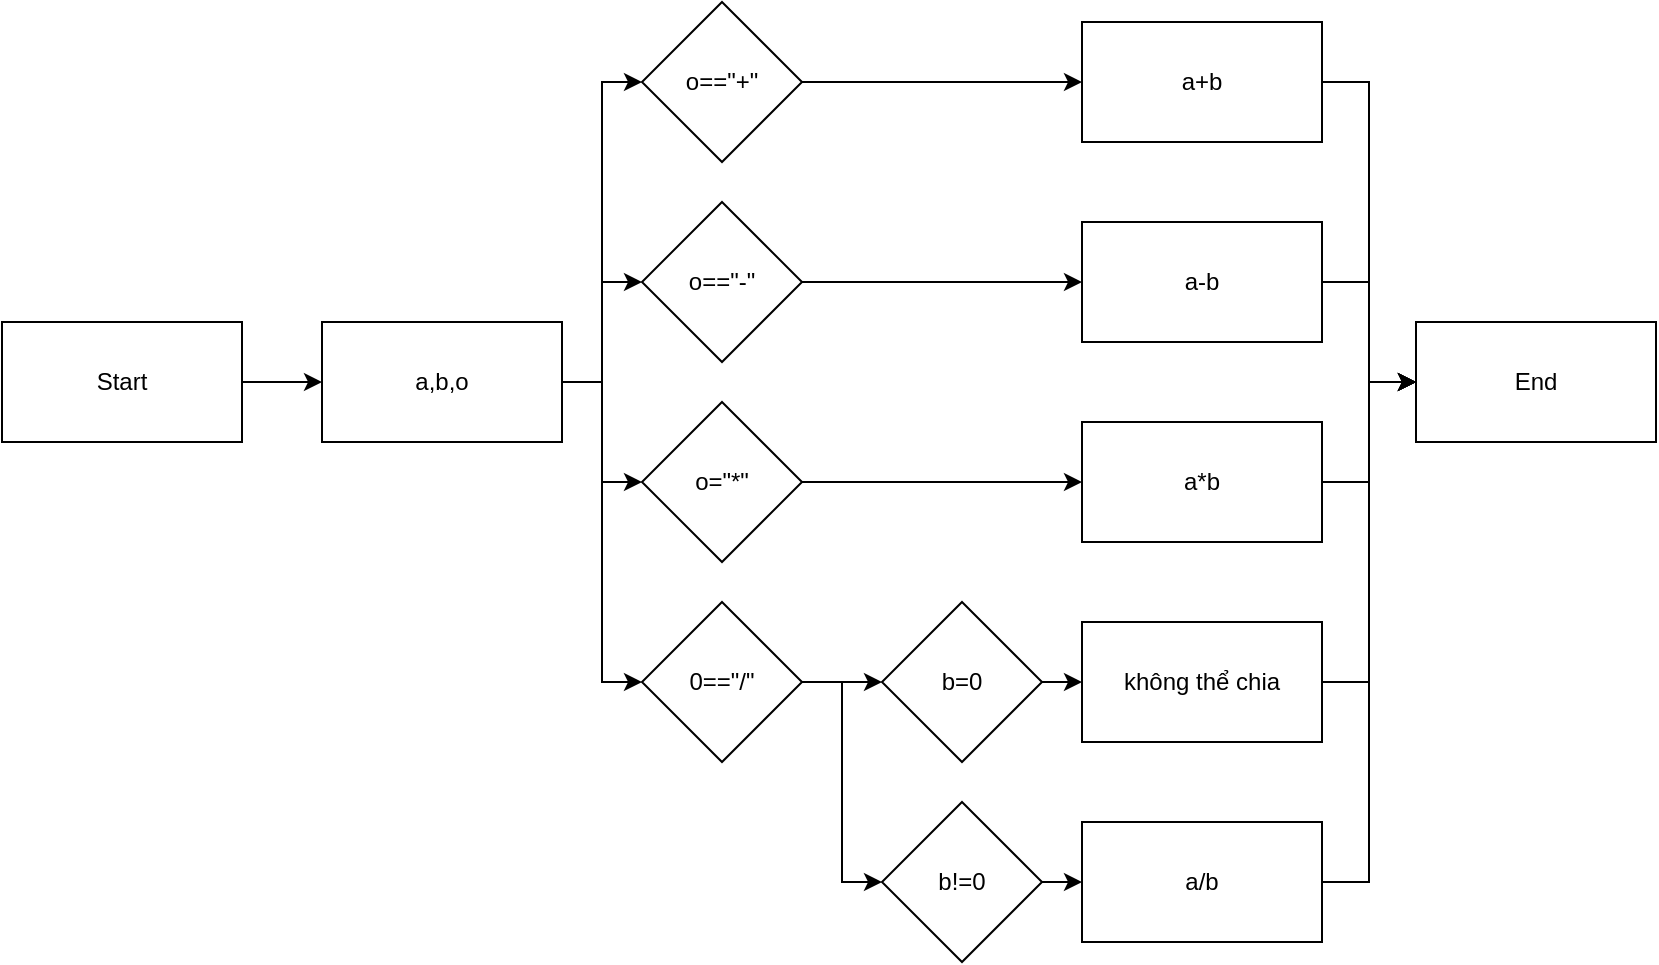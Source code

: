 <mxfile version="25.0.3">
  <diagram name="Trang-1" id="wsgvdCu0Z_zbOvhUKjBc">
    <mxGraphModel dx="880" dy="468" grid="1" gridSize="10" guides="1" tooltips="1" connect="1" arrows="1" fold="1" page="1" pageScale="1" pageWidth="827" pageHeight="1169" math="0" shadow="0">
      <root>
        <mxCell id="0" />
        <mxCell id="1" parent="0" />
        <mxCell id="bX9UNvuGpJoQYGYEXFOM-18" style="edgeStyle=orthogonalEdgeStyle;rounded=0;orthogonalLoop=1;jettySize=auto;html=1;exitX=1;exitY=0.5;exitDx=0;exitDy=0;entryX=0;entryY=0.5;entryDx=0;entryDy=0;" edge="1" parent="1" source="bX9UNvuGpJoQYGYEXFOM-1" target="bX9UNvuGpJoQYGYEXFOM-2">
          <mxGeometry relative="1" as="geometry" />
        </mxCell>
        <mxCell id="bX9UNvuGpJoQYGYEXFOM-1" value="Start" style="rounded=0;whiteSpace=wrap;html=1;" vertex="1" parent="1">
          <mxGeometry y="200" width="120" height="60" as="geometry" />
        </mxCell>
        <mxCell id="bX9UNvuGpJoQYGYEXFOM-19" style="edgeStyle=orthogonalEdgeStyle;rounded=0;orthogonalLoop=1;jettySize=auto;html=1;exitX=1;exitY=0.5;exitDx=0;exitDy=0;entryX=0;entryY=0.5;entryDx=0;entryDy=0;" edge="1" parent="1" source="bX9UNvuGpJoQYGYEXFOM-2" target="bX9UNvuGpJoQYGYEXFOM-5">
          <mxGeometry relative="1" as="geometry" />
        </mxCell>
        <mxCell id="bX9UNvuGpJoQYGYEXFOM-20" style="edgeStyle=orthogonalEdgeStyle;rounded=0;orthogonalLoop=1;jettySize=auto;html=1;exitX=1;exitY=0.5;exitDx=0;exitDy=0;entryX=0;entryY=0.5;entryDx=0;entryDy=0;" edge="1" parent="1" source="bX9UNvuGpJoQYGYEXFOM-2" target="bX9UNvuGpJoQYGYEXFOM-4">
          <mxGeometry relative="1" as="geometry" />
        </mxCell>
        <mxCell id="bX9UNvuGpJoQYGYEXFOM-21" style="edgeStyle=orthogonalEdgeStyle;rounded=0;orthogonalLoop=1;jettySize=auto;html=1;exitX=1;exitY=0.5;exitDx=0;exitDy=0;entryX=0;entryY=0.5;entryDx=0;entryDy=0;" edge="1" parent="1" source="bX9UNvuGpJoQYGYEXFOM-2" target="bX9UNvuGpJoQYGYEXFOM-7">
          <mxGeometry relative="1" as="geometry" />
        </mxCell>
        <mxCell id="bX9UNvuGpJoQYGYEXFOM-22" style="edgeStyle=orthogonalEdgeStyle;rounded=0;orthogonalLoop=1;jettySize=auto;html=1;exitX=1;exitY=0.5;exitDx=0;exitDy=0;entryX=0;entryY=0.5;entryDx=0;entryDy=0;" edge="1" parent="1" source="bX9UNvuGpJoQYGYEXFOM-2" target="bX9UNvuGpJoQYGYEXFOM-6">
          <mxGeometry relative="1" as="geometry" />
        </mxCell>
        <mxCell id="bX9UNvuGpJoQYGYEXFOM-2" value="a,b,o" style="rounded=0;whiteSpace=wrap;html=1;" vertex="1" parent="1">
          <mxGeometry x="160" y="200" width="120" height="60" as="geometry" />
        </mxCell>
        <mxCell id="bX9UNvuGpJoQYGYEXFOM-24" style="edgeStyle=orthogonalEdgeStyle;rounded=0;orthogonalLoop=1;jettySize=auto;html=1;exitX=1;exitY=0.5;exitDx=0;exitDy=0;entryX=0;entryY=0.5;entryDx=0;entryDy=0;" edge="1" parent="1" source="bX9UNvuGpJoQYGYEXFOM-4" target="bX9UNvuGpJoQYGYEXFOM-11">
          <mxGeometry relative="1" as="geometry" />
        </mxCell>
        <mxCell id="bX9UNvuGpJoQYGYEXFOM-4" value="o==&quot;-&quot;" style="rhombus;whiteSpace=wrap;html=1;" vertex="1" parent="1">
          <mxGeometry x="320" y="140" width="80" height="80" as="geometry" />
        </mxCell>
        <mxCell id="bX9UNvuGpJoQYGYEXFOM-23" style="edgeStyle=orthogonalEdgeStyle;rounded=0;orthogonalLoop=1;jettySize=auto;html=1;exitX=1;exitY=0.5;exitDx=0;exitDy=0;" edge="1" parent="1" source="bX9UNvuGpJoQYGYEXFOM-5" target="bX9UNvuGpJoQYGYEXFOM-10">
          <mxGeometry relative="1" as="geometry" />
        </mxCell>
        <mxCell id="bX9UNvuGpJoQYGYEXFOM-5" value="o==&quot;+&quot;" style="rhombus;whiteSpace=wrap;html=1;" vertex="1" parent="1">
          <mxGeometry x="320" y="40" width="80" height="80" as="geometry" />
        </mxCell>
        <mxCell id="bX9UNvuGpJoQYGYEXFOM-26" style="edgeStyle=orthogonalEdgeStyle;rounded=0;orthogonalLoop=1;jettySize=auto;html=1;exitX=1;exitY=0.5;exitDx=0;exitDy=0;entryX=0;entryY=0.5;entryDx=0;entryDy=0;" edge="1" parent="1" source="bX9UNvuGpJoQYGYEXFOM-6" target="bX9UNvuGpJoQYGYEXFOM-13">
          <mxGeometry relative="1" as="geometry" />
        </mxCell>
        <mxCell id="bX9UNvuGpJoQYGYEXFOM-27" style="edgeStyle=orthogonalEdgeStyle;rounded=0;orthogonalLoop=1;jettySize=auto;html=1;exitX=1;exitY=0.5;exitDx=0;exitDy=0;entryX=0;entryY=0.5;entryDx=0;entryDy=0;" edge="1" parent="1" source="bX9UNvuGpJoQYGYEXFOM-6" target="bX9UNvuGpJoQYGYEXFOM-14">
          <mxGeometry relative="1" as="geometry" />
        </mxCell>
        <mxCell id="bX9UNvuGpJoQYGYEXFOM-6" value="0==&quot;/&quot;" style="rhombus;whiteSpace=wrap;html=1;" vertex="1" parent="1">
          <mxGeometry x="320" y="340" width="80" height="80" as="geometry" />
        </mxCell>
        <mxCell id="bX9UNvuGpJoQYGYEXFOM-25" style="edgeStyle=orthogonalEdgeStyle;rounded=0;orthogonalLoop=1;jettySize=auto;html=1;exitX=1;exitY=0.5;exitDx=0;exitDy=0;" edge="1" parent="1" source="bX9UNvuGpJoQYGYEXFOM-7" target="bX9UNvuGpJoQYGYEXFOM-12">
          <mxGeometry relative="1" as="geometry" />
        </mxCell>
        <mxCell id="bX9UNvuGpJoQYGYEXFOM-7" value="o=&quot;*&quot;" style="rhombus;whiteSpace=wrap;html=1;" vertex="1" parent="1">
          <mxGeometry x="320" y="240" width="80" height="80" as="geometry" />
        </mxCell>
        <mxCell id="bX9UNvuGpJoQYGYEXFOM-30" style="edgeStyle=orthogonalEdgeStyle;rounded=0;orthogonalLoop=1;jettySize=auto;html=1;exitX=1;exitY=0.5;exitDx=0;exitDy=0;entryX=0;entryY=0.5;entryDx=0;entryDy=0;" edge="1" parent="1" source="bX9UNvuGpJoQYGYEXFOM-10" target="bX9UNvuGpJoQYGYEXFOM-16">
          <mxGeometry relative="1" as="geometry" />
        </mxCell>
        <mxCell id="bX9UNvuGpJoQYGYEXFOM-10" value="a+b" style="rounded=0;whiteSpace=wrap;html=1;" vertex="1" parent="1">
          <mxGeometry x="540" y="50" width="120" height="60" as="geometry" />
        </mxCell>
        <mxCell id="bX9UNvuGpJoQYGYEXFOM-32" style="edgeStyle=orthogonalEdgeStyle;rounded=0;orthogonalLoop=1;jettySize=auto;html=1;exitX=1;exitY=0.5;exitDx=0;exitDy=0;entryX=0;entryY=0.5;entryDx=0;entryDy=0;" edge="1" parent="1" source="bX9UNvuGpJoQYGYEXFOM-11" target="bX9UNvuGpJoQYGYEXFOM-16">
          <mxGeometry relative="1" as="geometry" />
        </mxCell>
        <mxCell id="bX9UNvuGpJoQYGYEXFOM-11" value="a-b" style="rounded=0;whiteSpace=wrap;html=1;" vertex="1" parent="1">
          <mxGeometry x="540" y="150" width="120" height="60" as="geometry" />
        </mxCell>
        <mxCell id="bX9UNvuGpJoQYGYEXFOM-33" style="edgeStyle=orthogonalEdgeStyle;rounded=0;orthogonalLoop=1;jettySize=auto;html=1;exitX=1;exitY=0.5;exitDx=0;exitDy=0;entryX=0;entryY=0.5;entryDx=0;entryDy=0;" edge="1" parent="1" source="bX9UNvuGpJoQYGYEXFOM-12" target="bX9UNvuGpJoQYGYEXFOM-16">
          <mxGeometry relative="1" as="geometry" />
        </mxCell>
        <mxCell id="bX9UNvuGpJoQYGYEXFOM-12" value="a*b" style="rounded=0;whiteSpace=wrap;html=1;" vertex="1" parent="1">
          <mxGeometry x="540" y="250" width="120" height="60" as="geometry" />
        </mxCell>
        <mxCell id="bX9UNvuGpJoQYGYEXFOM-28" style="edgeStyle=orthogonalEdgeStyle;rounded=0;orthogonalLoop=1;jettySize=auto;html=1;exitX=1;exitY=0.5;exitDx=0;exitDy=0;entryX=0;entryY=0.5;entryDx=0;entryDy=0;" edge="1" parent="1" source="bX9UNvuGpJoQYGYEXFOM-13" target="bX9UNvuGpJoQYGYEXFOM-15">
          <mxGeometry relative="1" as="geometry" />
        </mxCell>
        <mxCell id="bX9UNvuGpJoQYGYEXFOM-13" value="b=0" style="rhombus;whiteSpace=wrap;html=1;" vertex="1" parent="1">
          <mxGeometry x="440" y="340" width="80" height="80" as="geometry" />
        </mxCell>
        <mxCell id="bX9UNvuGpJoQYGYEXFOM-29" style="edgeStyle=orthogonalEdgeStyle;rounded=0;orthogonalLoop=1;jettySize=auto;html=1;exitX=1;exitY=0.5;exitDx=0;exitDy=0;entryX=0;entryY=0.5;entryDx=0;entryDy=0;" edge="1" parent="1" source="bX9UNvuGpJoQYGYEXFOM-14" target="bX9UNvuGpJoQYGYEXFOM-17">
          <mxGeometry relative="1" as="geometry" />
        </mxCell>
        <mxCell id="bX9UNvuGpJoQYGYEXFOM-14" value="b!=0" style="rhombus;whiteSpace=wrap;html=1;" vertex="1" parent="1">
          <mxGeometry x="440" y="440" width="80" height="80" as="geometry" />
        </mxCell>
        <mxCell id="bX9UNvuGpJoQYGYEXFOM-34" style="edgeStyle=orthogonalEdgeStyle;rounded=0;orthogonalLoop=1;jettySize=auto;html=1;exitX=1;exitY=0.5;exitDx=0;exitDy=0;entryX=0;entryY=0.5;entryDx=0;entryDy=0;" edge="1" parent="1" source="bX9UNvuGpJoQYGYEXFOM-15" target="bX9UNvuGpJoQYGYEXFOM-16">
          <mxGeometry relative="1" as="geometry" />
        </mxCell>
        <mxCell id="bX9UNvuGpJoQYGYEXFOM-15" value="không thể chia" style="rounded=0;whiteSpace=wrap;html=1;" vertex="1" parent="1">
          <mxGeometry x="540" y="350" width="120" height="60" as="geometry" />
        </mxCell>
        <mxCell id="bX9UNvuGpJoQYGYEXFOM-16" value="End" style="rounded=0;whiteSpace=wrap;html=1;" vertex="1" parent="1">
          <mxGeometry x="707" y="200" width="120" height="60" as="geometry" />
        </mxCell>
        <mxCell id="bX9UNvuGpJoQYGYEXFOM-35" style="edgeStyle=orthogonalEdgeStyle;rounded=0;orthogonalLoop=1;jettySize=auto;html=1;exitX=1;exitY=0.5;exitDx=0;exitDy=0;entryX=0;entryY=0.5;entryDx=0;entryDy=0;" edge="1" parent="1" source="bX9UNvuGpJoQYGYEXFOM-17" target="bX9UNvuGpJoQYGYEXFOM-16">
          <mxGeometry relative="1" as="geometry" />
        </mxCell>
        <mxCell id="bX9UNvuGpJoQYGYEXFOM-17" value="a/b" style="rounded=0;whiteSpace=wrap;html=1;" vertex="1" parent="1">
          <mxGeometry x="540" y="450" width="120" height="60" as="geometry" />
        </mxCell>
      </root>
    </mxGraphModel>
  </diagram>
</mxfile>
